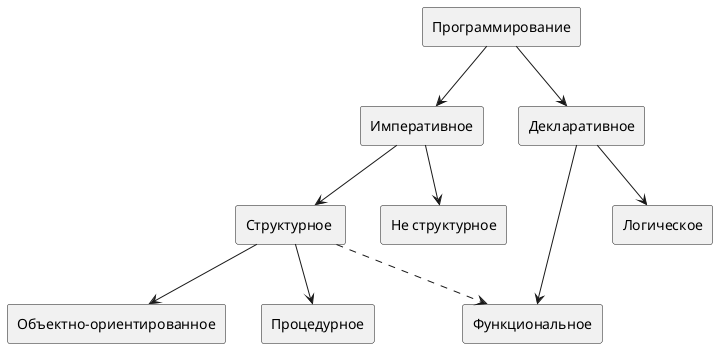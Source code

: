 @startuml

rectangle "Программирование" as Programming

rectangle "Императивное" as Imperative
rectangle "Структурное " as Structural
rectangle "Объектно-ориентированное" as OOP
rectangle "Процедурное" as Procedural
rectangle "Не структурное" as NotStructural

rectangle "Декларативное" as Declarative
rectangle "Функциональное" as Functional
rectangle "Логическое" as Logical

Programming --> Imperative
Programming --> Declarative

Imperative --> Structural
Imperative --> NotStructural

Structural --> Procedural
Structural --> OOP
Structural ..> Functional

Declarative --> Functional
Declarative --> Logical

@enduml

Procedural -- OOP
OOP -- Functional

@enduml


